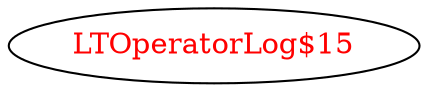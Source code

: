 digraph dependencyGraph {
 concentrate=true;
 ranksep="2.0";
 rankdir="LR"; 
 splines="ortho";
"LTOperatorLog$15" [fontcolor="red"];
}